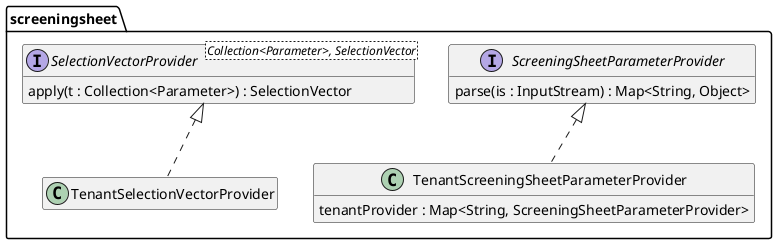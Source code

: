 @startuml Ebene3.png
hide empty members

package screeningsheet {

    interface ScreeningSheetParameterProvider {
        parse(is : InputStream) : Map<String, Object>
    }

    class TenantScreeningSheetParameterProvider {
        tenantProvider : Map<String, ScreeningSheetParameterProvider>
    }
    ScreeningSheetParameterProvider <|.. TenantScreeningSheetParameterProvider

    interface "SelectionVectorProvider<Collection<Parameter>, SelectionVector>"  as selectionVectorProvider{
        apply(t : Collection<Parameter>) : SelectionVector
    }
    class TenantSelectionVectorProvider {
    }
    selectionVectorProvider <|.. TenantSelectionVectorProvider


}
@enduml